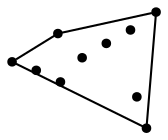 graph G {
  layout=neato;
  overlap=false;
  bgcolor=white;
  node [style=filled, color=black, fillcolor=black, width=0.05, height=0.05, shape=point];
  9 [
    pos="-72.00,21.00!"
  ];
  4 [
    pos="-44.00,11.00!"
  ];
  3 [
    pos="-33.00,54.00!"
  ];
  6 [
    pos="-27.00,3.00!"
  ];
  5 [
    pos="-5.00,26.00!"
  ];
  8 [
    pos="27.00,43.00!"
  ];
  1 [
    pos="57.00,60.00!"
  ];
  0 [
    pos="68.00,-21.00!"
  ];
  2 [
    pos="82.00,-60.00!"
  ];
  7 [
    pos="90.00,83.00!"
  ];
  2 -- 7 [
    color="black"
    penwidth=1
  ];
  7 -- 3 [
    color="black"
    penwidth=1
  ];
  3 -- 9 [
    color="black"
    penwidth=1
  ];
  9 -- 2 [
    color="black"
    penwidth=1
  ];
}
